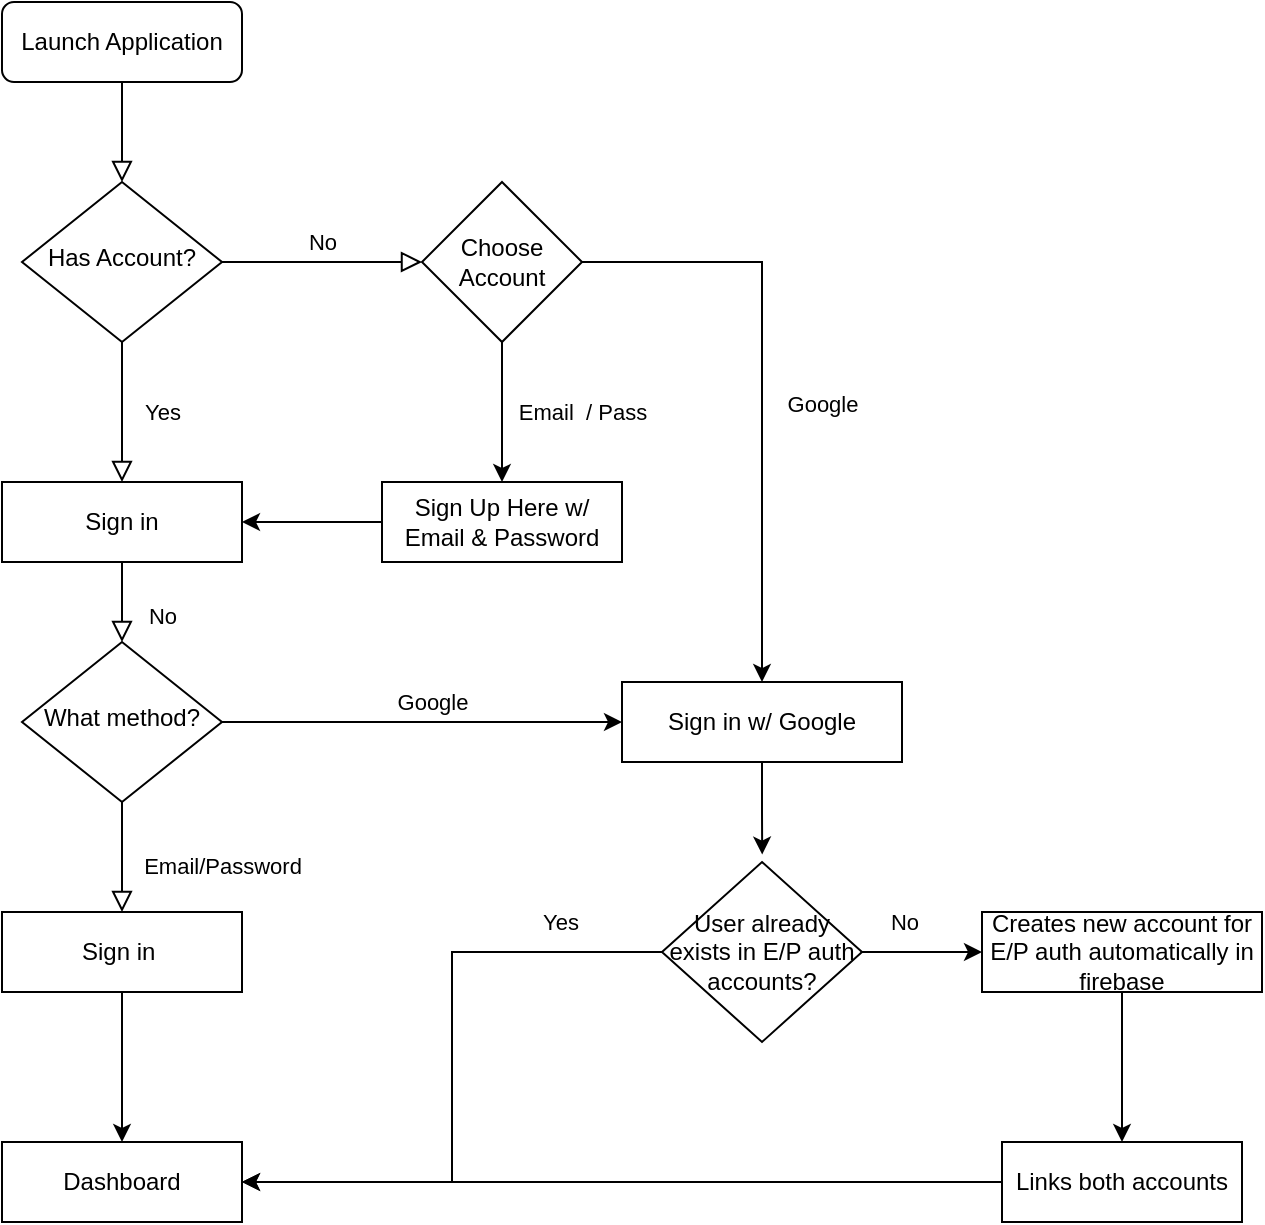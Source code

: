 <mxfile version="22.1.18" type="github">
  <diagram id="C5RBs43oDa-KdzZeNtuy" name="Page-1">
    <mxGraphModel dx="1075" dy="451" grid="1" gridSize="10" guides="1" tooltips="1" connect="1" arrows="1" fold="1" page="1" pageScale="1" pageWidth="827" pageHeight="1169" math="0" shadow="0">
      <root>
        <mxCell id="WIyWlLk6GJQsqaUBKTNV-0" />
        <mxCell id="WIyWlLk6GJQsqaUBKTNV-1" parent="WIyWlLk6GJQsqaUBKTNV-0" />
        <mxCell id="WIyWlLk6GJQsqaUBKTNV-2" value="" style="rounded=0;html=1;jettySize=auto;orthogonalLoop=1;fontSize=11;endArrow=block;endFill=0;endSize=8;strokeWidth=1;shadow=0;labelBackgroundColor=none;edgeStyle=orthogonalEdgeStyle;" parent="WIyWlLk6GJQsqaUBKTNV-1" source="WIyWlLk6GJQsqaUBKTNV-3" target="WIyWlLk6GJQsqaUBKTNV-6" edge="1">
          <mxGeometry relative="1" as="geometry" />
        </mxCell>
        <mxCell id="WIyWlLk6GJQsqaUBKTNV-3" value="Launch Application" style="rounded=1;whiteSpace=wrap;html=1;fontSize=12;glass=0;strokeWidth=1;shadow=0;" parent="WIyWlLk6GJQsqaUBKTNV-1" vertex="1">
          <mxGeometry x="160" y="80" width="120" height="40" as="geometry" />
        </mxCell>
        <mxCell id="WIyWlLk6GJQsqaUBKTNV-4" value="Yes" style="rounded=0;html=1;jettySize=auto;orthogonalLoop=1;fontSize=11;endArrow=block;endFill=0;endSize=8;strokeWidth=1;shadow=0;labelBackgroundColor=none;edgeStyle=orthogonalEdgeStyle;" parent="WIyWlLk6GJQsqaUBKTNV-1" source="WIyWlLk6GJQsqaUBKTNV-6" target="TQhRW5g1vFuZufK2VAa3-37" edge="1">
          <mxGeometry y="20" relative="1" as="geometry">
            <mxPoint as="offset" />
            <mxPoint x="220" y="320" as="targetPoint" />
          </mxGeometry>
        </mxCell>
        <mxCell id="WIyWlLk6GJQsqaUBKTNV-5" value="No" style="edgeStyle=orthogonalEdgeStyle;rounded=0;html=1;jettySize=auto;orthogonalLoop=1;fontSize=11;endArrow=block;endFill=0;endSize=8;strokeWidth=1;shadow=0;labelBackgroundColor=none;entryX=0;entryY=0.5;entryDx=0;entryDy=0;" parent="WIyWlLk6GJQsqaUBKTNV-1" source="WIyWlLk6GJQsqaUBKTNV-6" target="TQhRW5g1vFuZufK2VAa3-5" edge="1">
          <mxGeometry y="10" relative="1" as="geometry">
            <mxPoint as="offset" />
            <mxPoint x="330" y="210" as="targetPoint" />
          </mxGeometry>
        </mxCell>
        <mxCell id="WIyWlLk6GJQsqaUBKTNV-6" value="Has Account?" style="rhombus;whiteSpace=wrap;html=1;shadow=0;fontFamily=Helvetica;fontSize=12;align=center;strokeWidth=1;spacing=6;spacingTop=-4;" parent="WIyWlLk6GJQsqaUBKTNV-1" vertex="1">
          <mxGeometry x="170" y="170" width="100" height="80" as="geometry" />
        </mxCell>
        <mxCell id="WIyWlLk6GJQsqaUBKTNV-8" value="No" style="rounded=0;html=1;jettySize=auto;orthogonalLoop=1;fontSize=11;endArrow=block;endFill=0;endSize=8;strokeWidth=1;shadow=0;labelBackgroundColor=none;edgeStyle=orthogonalEdgeStyle;exitX=0.5;exitY=1;exitDx=0;exitDy=0;entryX=0.5;entryY=0;entryDx=0;entryDy=0;" parent="WIyWlLk6GJQsqaUBKTNV-1" source="TQhRW5g1vFuZufK2VAa3-37" target="TQhRW5g1vFuZufK2VAa3-1" edge="1">
          <mxGeometry x="0.333" y="20" relative="1" as="geometry">
            <mxPoint as="offset" />
            <mxPoint x="220" y="360" as="sourcePoint" />
            <mxPoint x="220" y="450.0" as="targetPoint" />
          </mxGeometry>
        </mxCell>
        <mxCell id="WIyWlLk6GJQsqaUBKTNV-9" value="Email/Password" style="edgeStyle=orthogonalEdgeStyle;rounded=0;html=1;jettySize=auto;orthogonalLoop=1;fontSize=11;endArrow=block;endFill=0;endSize=8;strokeWidth=1;shadow=0;labelBackgroundColor=none;exitX=0.5;exitY=1;exitDx=0;exitDy=0;entryX=0.5;entryY=0;entryDx=0;entryDy=0;" parent="WIyWlLk6GJQsqaUBKTNV-1" source="TQhRW5g1vFuZufK2VAa3-1" target="TQhRW5g1vFuZufK2VAa3-40" edge="1">
          <mxGeometry x="0.143" y="50" relative="1" as="geometry">
            <mxPoint as="offset" />
            <mxPoint x="329" y="460" as="sourcePoint" />
          </mxGeometry>
        </mxCell>
        <mxCell id="TQhRW5g1vFuZufK2VAa3-15" style="edgeStyle=orthogonalEdgeStyle;rounded=0;orthogonalLoop=1;jettySize=auto;html=1;exitX=0.5;exitY=1;exitDx=0;exitDy=0;entryX=0.5;entryY=0;entryDx=0;entryDy=0;" edge="1" parent="WIyWlLk6GJQsqaUBKTNV-1" source="TQhRW5g1vFuZufK2VAa3-40" target="TQhRW5g1vFuZufK2VAa3-41">
          <mxGeometry relative="1" as="geometry" />
        </mxCell>
        <mxCell id="TQhRW5g1vFuZufK2VAa3-3" style="edgeStyle=orthogonalEdgeStyle;rounded=0;orthogonalLoop=1;jettySize=auto;html=1;entryX=0;entryY=0.5;entryDx=0;entryDy=0;" edge="1" parent="WIyWlLk6GJQsqaUBKTNV-1" source="TQhRW5g1vFuZufK2VAa3-1" target="TQhRW5g1vFuZufK2VAa3-33">
          <mxGeometry relative="1" as="geometry">
            <mxPoint x="480" y="440" as="targetPoint" />
          </mxGeometry>
        </mxCell>
        <mxCell id="TQhRW5g1vFuZufK2VAa3-4" value="Google" style="edgeLabel;html=1;align=center;verticalAlign=middle;resizable=0;points=[];" vertex="1" connectable="0" parent="TQhRW5g1vFuZufK2VAa3-3">
          <mxGeometry x="0.215" relative="1" as="geometry">
            <mxPoint x="-17" y="-10" as="offset" />
          </mxGeometry>
        </mxCell>
        <mxCell id="TQhRW5g1vFuZufK2VAa3-1" value="What method?" style="rhombus;whiteSpace=wrap;html=1;shadow=0;fontFamily=Helvetica;fontSize=12;align=center;strokeWidth=1;spacing=6;spacingTop=-4;" vertex="1" parent="WIyWlLk6GJQsqaUBKTNV-1">
          <mxGeometry x="170" y="400" width="100" height="80" as="geometry" />
        </mxCell>
        <mxCell id="TQhRW5g1vFuZufK2VAa3-6" style="edgeStyle=orthogonalEdgeStyle;rounded=0;orthogonalLoop=1;jettySize=auto;html=1;exitX=1;exitY=0.5;exitDx=0;exitDy=0;entryX=0.5;entryY=0;entryDx=0;entryDy=0;" edge="1" parent="WIyWlLk6GJQsqaUBKTNV-1" source="TQhRW5g1vFuZufK2VAa3-5" target="TQhRW5g1vFuZufK2VAa3-33">
          <mxGeometry relative="1" as="geometry">
            <mxPoint x="540" y="420" as="targetPoint" />
          </mxGeometry>
        </mxCell>
        <mxCell id="TQhRW5g1vFuZufK2VAa3-7" value="Google" style="edgeLabel;html=1;align=center;verticalAlign=middle;resizable=0;points=[];" vertex="1" connectable="0" parent="TQhRW5g1vFuZufK2VAa3-6">
          <mxGeometry x="0.01" y="1" relative="1" as="geometry">
            <mxPoint x="29" y="9" as="offset" />
          </mxGeometry>
        </mxCell>
        <mxCell id="TQhRW5g1vFuZufK2VAa3-10" style="edgeStyle=orthogonalEdgeStyle;rounded=0;orthogonalLoop=1;jettySize=auto;html=1;entryX=0.5;entryY=0;entryDx=0;entryDy=0;" edge="1" parent="WIyWlLk6GJQsqaUBKTNV-1" source="TQhRW5g1vFuZufK2VAa3-5" target="TQhRW5g1vFuZufK2VAa3-38">
          <mxGeometry relative="1" as="geometry" />
        </mxCell>
        <mxCell id="TQhRW5g1vFuZufK2VAa3-11" value="Email&amp;nbsp; / Pass" style="edgeLabel;html=1;align=center;verticalAlign=middle;resizable=0;points=[];" vertex="1" connectable="0" parent="TQhRW5g1vFuZufK2VAa3-10">
          <mxGeometry x="-0.014" y="-2" relative="1" as="geometry">
            <mxPoint x="42" as="offset" />
          </mxGeometry>
        </mxCell>
        <mxCell id="TQhRW5g1vFuZufK2VAa3-5" value="Choose Account" style="rhombus;whiteSpace=wrap;html=1;" vertex="1" parent="WIyWlLk6GJQsqaUBKTNV-1">
          <mxGeometry x="370" y="170" width="80" height="80" as="geometry" />
        </mxCell>
        <mxCell id="TQhRW5g1vFuZufK2VAa3-9" style="edgeStyle=orthogonalEdgeStyle;rounded=0;orthogonalLoop=1;jettySize=auto;html=1;entryX=1;entryY=0.5;entryDx=0;entryDy=0;exitX=0;exitY=0.5;exitDx=0;exitDy=0;" edge="1" parent="WIyWlLk6GJQsqaUBKTNV-1" source="TQhRW5g1vFuZufK2VAa3-38" target="TQhRW5g1vFuZufK2VAa3-37">
          <mxGeometry relative="1" as="geometry">
            <mxPoint x="280" y="340" as="targetPoint" />
          </mxGeometry>
        </mxCell>
        <mxCell id="TQhRW5g1vFuZufK2VAa3-16" style="edgeStyle=orthogonalEdgeStyle;rounded=0;orthogonalLoop=1;jettySize=auto;html=1;entryX=1;entryY=0.5;entryDx=0;entryDy=0;" edge="1" parent="WIyWlLk6GJQsqaUBKTNV-1" source="TQhRW5g1vFuZufK2VAa3-12" target="TQhRW5g1vFuZufK2VAa3-41">
          <mxGeometry relative="1" as="geometry" />
        </mxCell>
        <mxCell id="TQhRW5g1vFuZufK2VAa3-17" value="Yes" style="edgeLabel;html=1;align=center;verticalAlign=middle;resizable=0;points=[];" vertex="1" connectable="0" parent="TQhRW5g1vFuZufK2VAa3-16">
          <mxGeometry x="-0.687" y="-1" relative="1" as="geometry">
            <mxPoint y="-14" as="offset" />
          </mxGeometry>
        </mxCell>
        <mxCell id="TQhRW5g1vFuZufK2VAa3-19" style="edgeStyle=orthogonalEdgeStyle;rounded=0;orthogonalLoop=1;jettySize=auto;html=1;exitX=1;exitY=0.5;exitDx=0;exitDy=0;entryX=0;entryY=0.5;entryDx=0;entryDy=0;" edge="1" parent="WIyWlLk6GJQsqaUBKTNV-1" source="TQhRW5g1vFuZufK2VAa3-12" target="TQhRW5g1vFuZufK2VAa3-30">
          <mxGeometry relative="1" as="geometry" />
        </mxCell>
        <mxCell id="TQhRW5g1vFuZufK2VAa3-20" value="No" style="edgeLabel;html=1;align=center;verticalAlign=middle;resizable=0;points=[];" vertex="1" connectable="0" parent="TQhRW5g1vFuZufK2VAa3-19">
          <mxGeometry x="-0.411" y="1" relative="1" as="geometry">
            <mxPoint x="3" y="-14" as="offset" />
          </mxGeometry>
        </mxCell>
        <mxCell id="TQhRW5g1vFuZufK2VAa3-12" value="&lt;font style=&quot;font-size: 12px;&quot;&gt;User already exists in E/P auth accounts?&lt;/font&gt;" style="rhombus;whiteSpace=wrap;html=1;" vertex="1" parent="WIyWlLk6GJQsqaUBKTNV-1">
          <mxGeometry x="490" y="510" width="100" height="90" as="geometry" />
        </mxCell>
        <mxCell id="TQhRW5g1vFuZufK2VAa3-29" style="edgeStyle=orthogonalEdgeStyle;rounded=0;orthogonalLoop=1;jettySize=auto;html=1;entryX=1;entryY=0.5;entryDx=0;entryDy=0;" edge="1" parent="WIyWlLk6GJQsqaUBKTNV-1" source="TQhRW5g1vFuZufK2VAa3-28" target="TQhRW5g1vFuZufK2VAa3-41">
          <mxGeometry relative="1" as="geometry" />
        </mxCell>
        <mxCell id="TQhRW5g1vFuZufK2VAa3-28" value="Links both accounts" style="rounded=0;whiteSpace=wrap;html=1;" vertex="1" parent="WIyWlLk6GJQsqaUBKTNV-1">
          <mxGeometry x="660" y="650" width="120" height="40" as="geometry" />
        </mxCell>
        <mxCell id="TQhRW5g1vFuZufK2VAa3-32" style="edgeStyle=orthogonalEdgeStyle;rounded=0;orthogonalLoop=1;jettySize=auto;html=1;exitX=0.5;exitY=1;exitDx=0;exitDy=0;entryX=0.5;entryY=0;entryDx=0;entryDy=0;" edge="1" parent="WIyWlLk6GJQsqaUBKTNV-1" source="TQhRW5g1vFuZufK2VAa3-30" target="TQhRW5g1vFuZufK2VAa3-28">
          <mxGeometry relative="1" as="geometry" />
        </mxCell>
        <mxCell id="TQhRW5g1vFuZufK2VAa3-30" value="Creates new account for E/P auth automatically in firebase" style="rounded=0;whiteSpace=wrap;html=1;" vertex="1" parent="WIyWlLk6GJQsqaUBKTNV-1">
          <mxGeometry x="650" y="535" width="140" height="40" as="geometry" />
        </mxCell>
        <mxCell id="TQhRW5g1vFuZufK2VAa3-33" value="Sign in w/ Google" style="rounded=0;whiteSpace=wrap;html=1;" vertex="1" parent="WIyWlLk6GJQsqaUBKTNV-1">
          <mxGeometry x="470" y="420" width="140" height="40" as="geometry" />
        </mxCell>
        <mxCell id="TQhRW5g1vFuZufK2VAa3-34" style="edgeStyle=orthogonalEdgeStyle;rounded=0;orthogonalLoop=1;jettySize=auto;html=1;entryX=0.501;entryY=-0.041;entryDx=0;entryDy=0;entryPerimeter=0;" edge="1" parent="WIyWlLk6GJQsqaUBKTNV-1" source="TQhRW5g1vFuZufK2VAa3-33" target="TQhRW5g1vFuZufK2VAa3-12">
          <mxGeometry relative="1" as="geometry" />
        </mxCell>
        <mxCell id="TQhRW5g1vFuZufK2VAa3-37" value="Sign in" style="rounded=0;whiteSpace=wrap;html=1;" vertex="1" parent="WIyWlLk6GJQsqaUBKTNV-1">
          <mxGeometry x="160" y="320" width="120" height="40" as="geometry" />
        </mxCell>
        <mxCell id="TQhRW5g1vFuZufK2VAa3-38" value="Sign Up Here w/ Email &amp;amp; Password" style="rounded=0;whiteSpace=wrap;html=1;" vertex="1" parent="WIyWlLk6GJQsqaUBKTNV-1">
          <mxGeometry x="350" y="320" width="120" height="40" as="geometry" />
        </mxCell>
        <mxCell id="TQhRW5g1vFuZufK2VAa3-40" value="Sign in&amp;nbsp;" style="rounded=0;whiteSpace=wrap;html=1;" vertex="1" parent="WIyWlLk6GJQsqaUBKTNV-1">
          <mxGeometry x="160" y="535" width="120" height="40" as="geometry" />
        </mxCell>
        <mxCell id="TQhRW5g1vFuZufK2VAa3-41" value="Dashboard" style="rounded=0;whiteSpace=wrap;html=1;" vertex="1" parent="WIyWlLk6GJQsqaUBKTNV-1">
          <mxGeometry x="160" y="650" width="120" height="40" as="geometry" />
        </mxCell>
      </root>
    </mxGraphModel>
  </diagram>
</mxfile>
